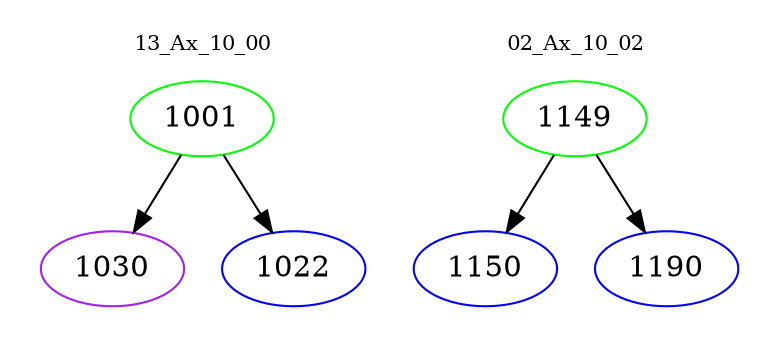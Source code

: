 digraph{
subgraph cluster_0 {
color = white
label = "13_Ax_10_00";
fontsize=10;
T0_1001 [label="1001", color="green"]
T0_1001 -> T0_1030 [color="black"]
T0_1030 [label="1030", color="purple"]
T0_1001 -> T0_1022 [color="black"]
T0_1022 [label="1022", color="blue"]
}
subgraph cluster_1 {
color = white
label = "02_Ax_10_02";
fontsize=10;
T1_1149 [label="1149", color="green"]
T1_1149 -> T1_1150 [color="black"]
T1_1150 [label="1150", color="blue"]
T1_1149 -> T1_1190 [color="black"]
T1_1190 [label="1190", color="blue"]
}
}
